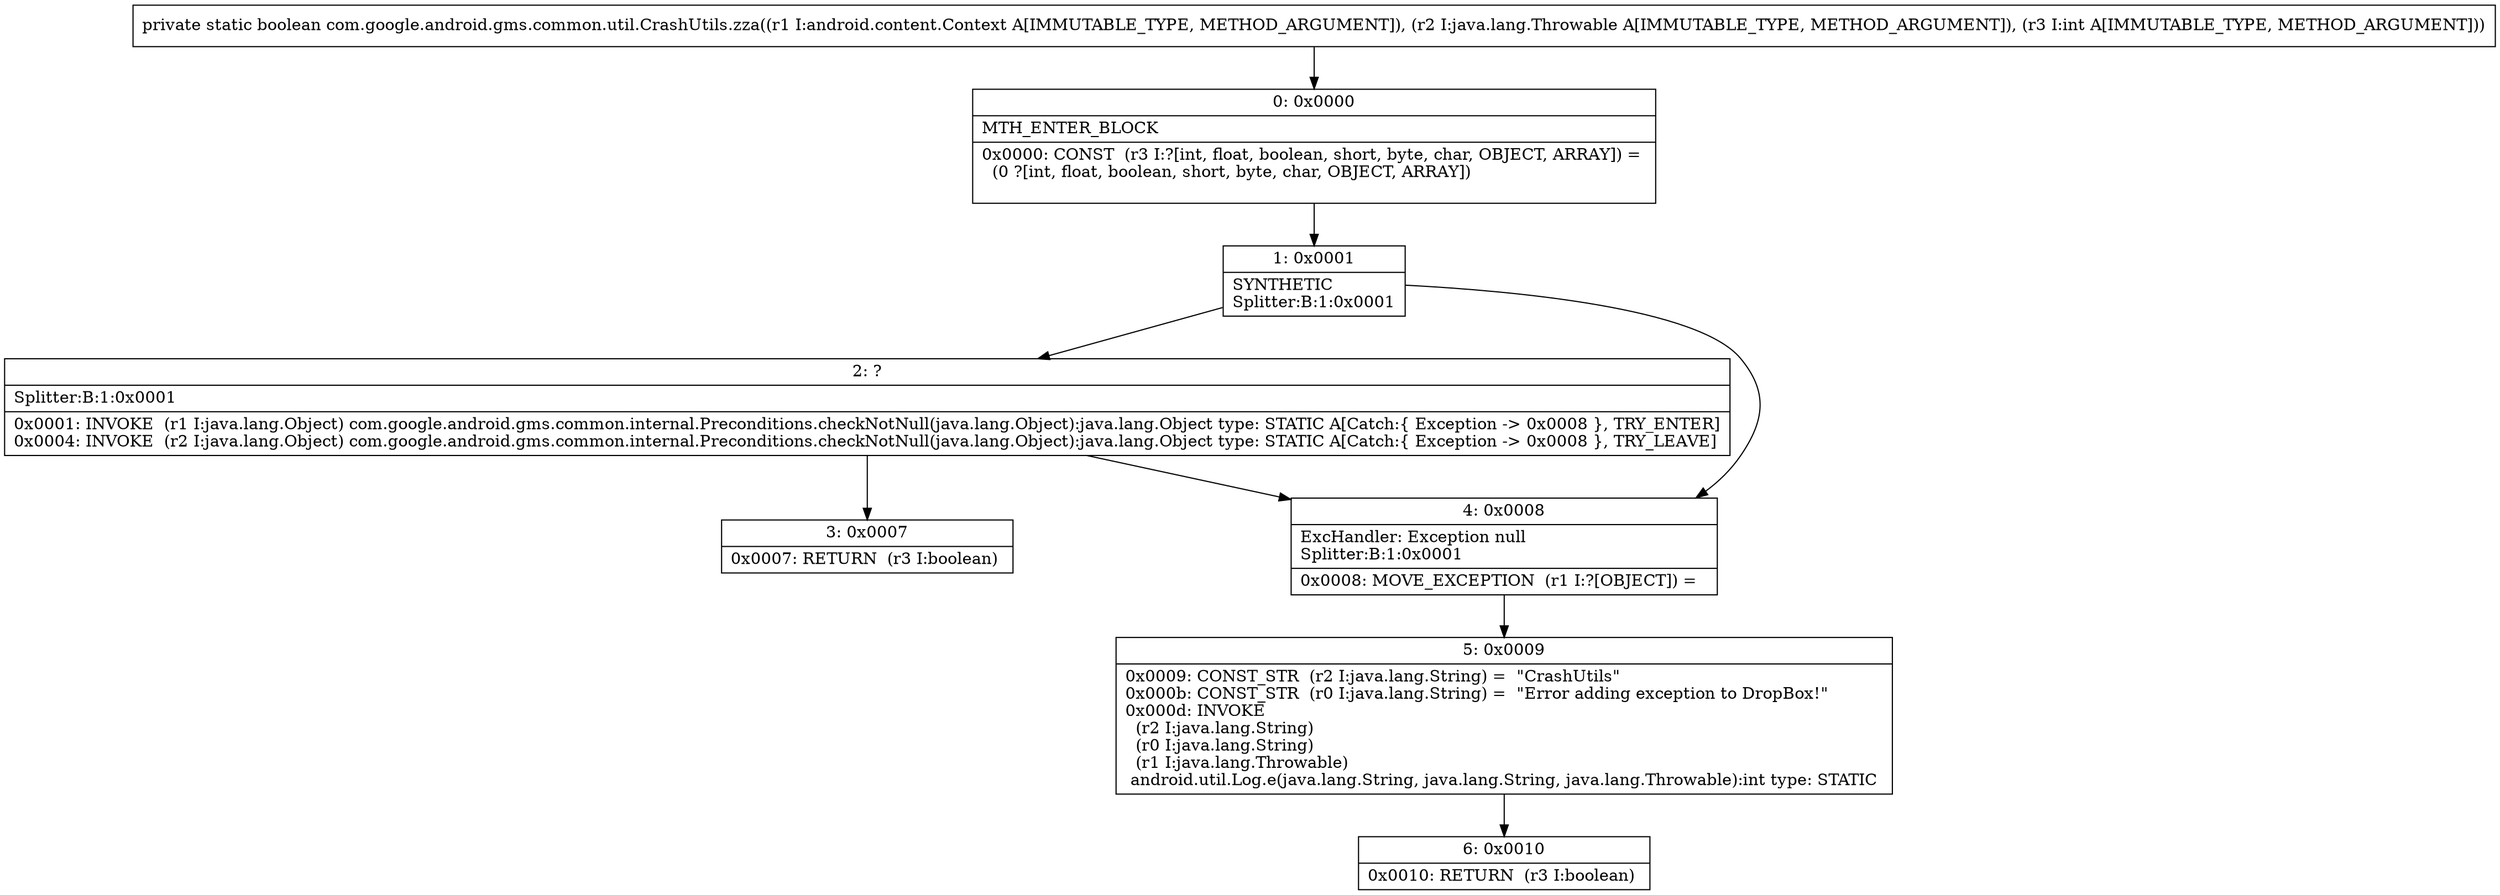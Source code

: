 digraph "CFG forcom.google.android.gms.common.util.CrashUtils.zza(Landroid\/content\/Context;Ljava\/lang\/Throwable;I)Z" {
Node_0 [shape=record,label="{0\:\ 0x0000|MTH_ENTER_BLOCK\l|0x0000: CONST  (r3 I:?[int, float, boolean, short, byte, char, OBJECT, ARRAY]) = \l  (0 ?[int, float, boolean, short, byte, char, OBJECT, ARRAY])\l \l}"];
Node_1 [shape=record,label="{1\:\ 0x0001|SYNTHETIC\lSplitter:B:1:0x0001\l}"];
Node_2 [shape=record,label="{2\:\ ?|Splitter:B:1:0x0001\l|0x0001: INVOKE  (r1 I:java.lang.Object) com.google.android.gms.common.internal.Preconditions.checkNotNull(java.lang.Object):java.lang.Object type: STATIC A[Catch:\{ Exception \-\> 0x0008 \}, TRY_ENTER]\l0x0004: INVOKE  (r2 I:java.lang.Object) com.google.android.gms.common.internal.Preconditions.checkNotNull(java.lang.Object):java.lang.Object type: STATIC A[Catch:\{ Exception \-\> 0x0008 \}, TRY_LEAVE]\l}"];
Node_3 [shape=record,label="{3\:\ 0x0007|0x0007: RETURN  (r3 I:boolean) \l}"];
Node_4 [shape=record,label="{4\:\ 0x0008|ExcHandler: Exception null\lSplitter:B:1:0x0001\l|0x0008: MOVE_EXCEPTION  (r1 I:?[OBJECT]) =  \l}"];
Node_5 [shape=record,label="{5\:\ 0x0009|0x0009: CONST_STR  (r2 I:java.lang.String) =  \"CrashUtils\" \l0x000b: CONST_STR  (r0 I:java.lang.String) =  \"Error adding exception to DropBox!\" \l0x000d: INVOKE  \l  (r2 I:java.lang.String)\l  (r0 I:java.lang.String)\l  (r1 I:java.lang.Throwable)\l android.util.Log.e(java.lang.String, java.lang.String, java.lang.Throwable):int type: STATIC \l}"];
Node_6 [shape=record,label="{6\:\ 0x0010|0x0010: RETURN  (r3 I:boolean) \l}"];
MethodNode[shape=record,label="{private static boolean com.google.android.gms.common.util.CrashUtils.zza((r1 I:android.content.Context A[IMMUTABLE_TYPE, METHOD_ARGUMENT]), (r2 I:java.lang.Throwable A[IMMUTABLE_TYPE, METHOD_ARGUMENT]), (r3 I:int A[IMMUTABLE_TYPE, METHOD_ARGUMENT])) }"];
MethodNode -> Node_0;
Node_0 -> Node_1;
Node_1 -> Node_2;
Node_1 -> Node_4;
Node_2 -> Node_3;
Node_2 -> Node_4;
Node_4 -> Node_5;
Node_5 -> Node_6;
}

